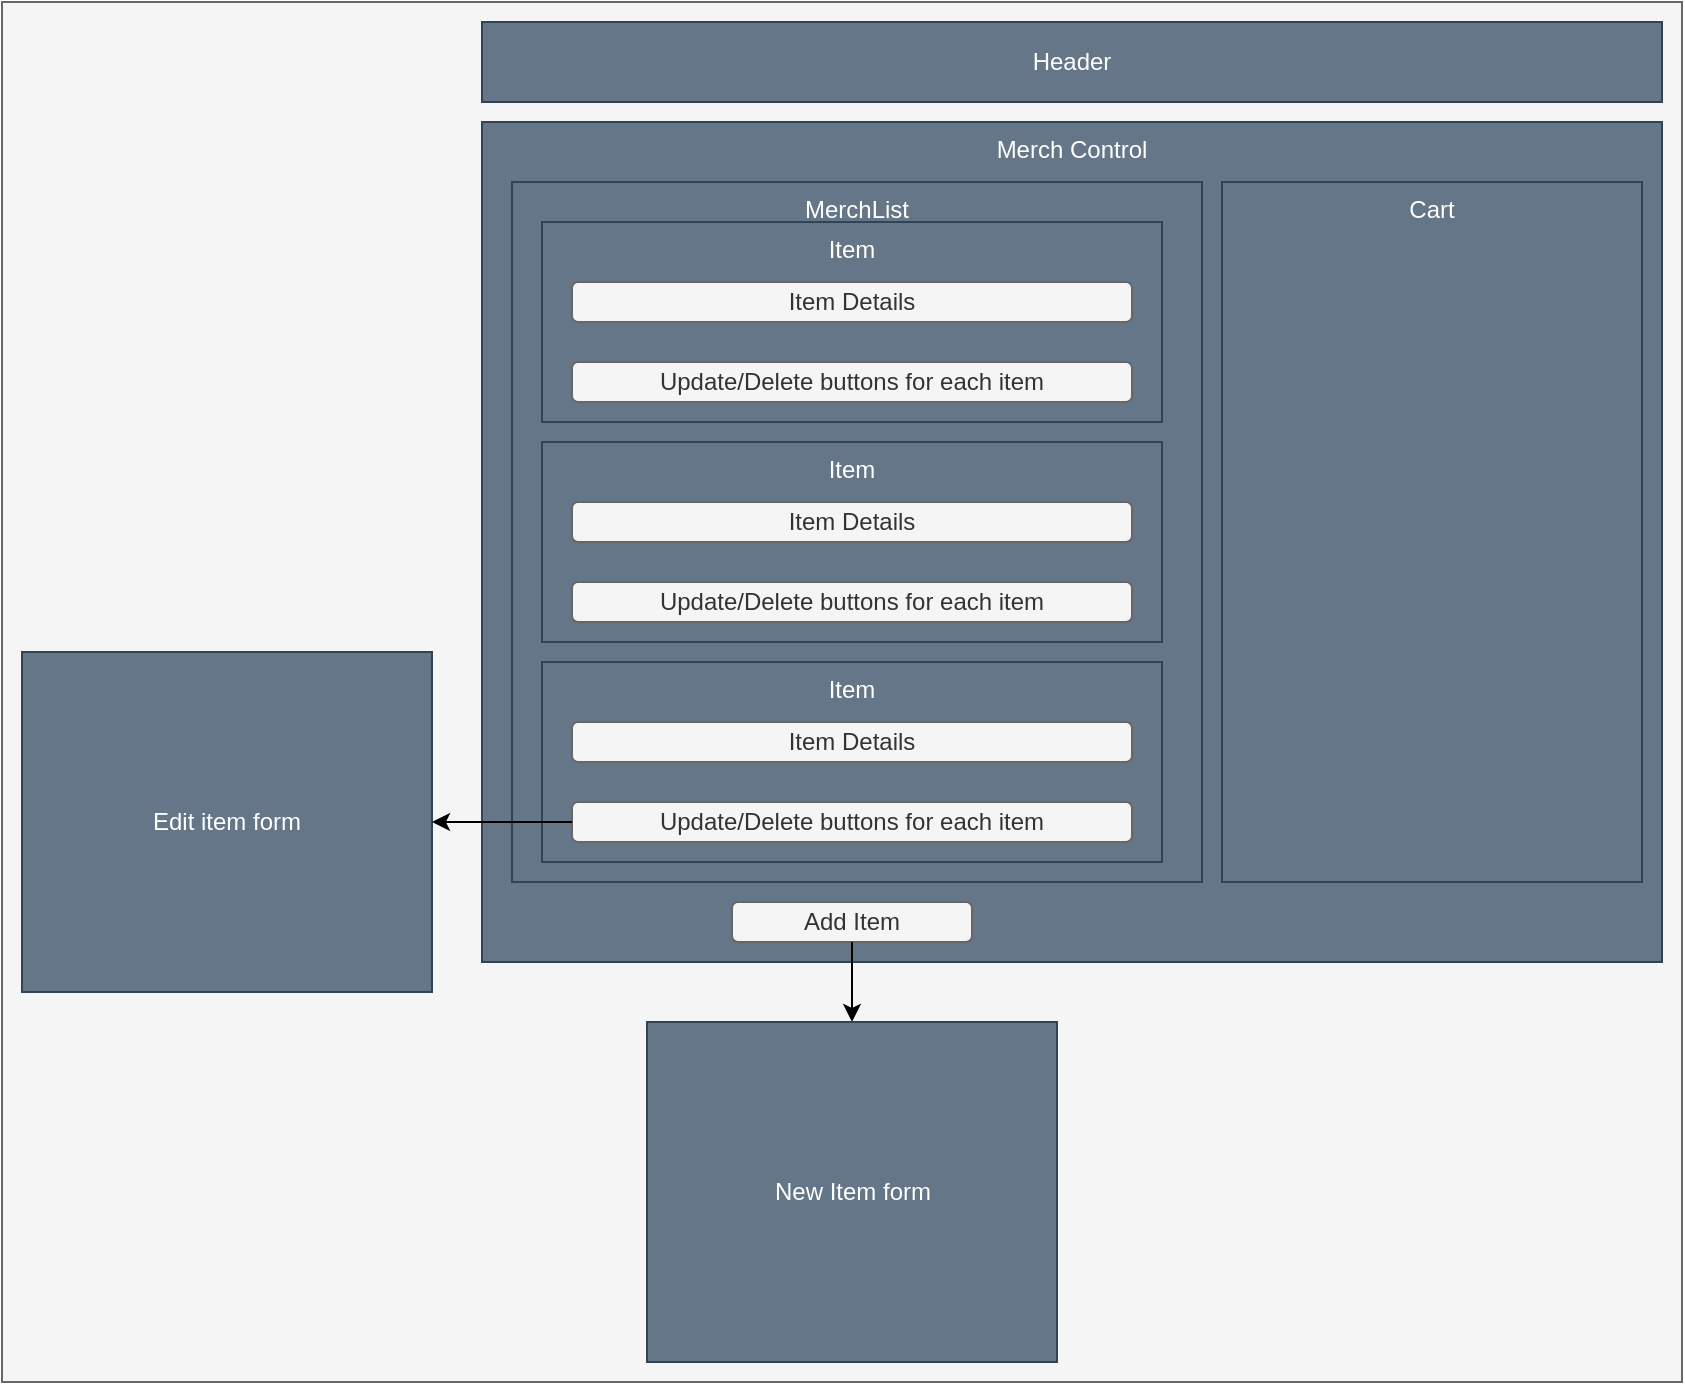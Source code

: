 <mxfile>
    <diagram id="8GY0JJ6lYnh75jCdiSrQ" name="Page-1">
        <mxGraphModel dx="1670" dy="440" grid="1" gridSize="10" guides="1" tooltips="1" connect="1" arrows="1" fold="1" page="1" pageScale="1" pageWidth="850" pageHeight="1100" math="0" shadow="0">
            <root>
                <mxCell id="0"/>
                <mxCell id="1" parent="0"/>
                <mxCell id="2" value="" style="rounded=0;whiteSpace=wrap;html=1;fillColor=#f5f5f5;strokeColor=#666666;fontColor=#333333;" parent="1" vertex="1">
                    <mxGeometry x="-140" y="50" width="840" height="690" as="geometry"/>
                </mxCell>
                <mxCell id="4" value="Merch Control" style="rounded=0;whiteSpace=wrap;html=1;fillColor=#647687;strokeColor=#314354;fontColor=#ffffff;horizontal=1;verticalAlign=top;" parent="1" vertex="1">
                    <mxGeometry x="100" y="110" width="590" height="420" as="geometry"/>
                </mxCell>
                <mxCell id="3" value="Header" style="rounded=0;whiteSpace=wrap;html=1;fillColor=#647687;strokeColor=#314354;fontColor=#ffffff;" parent="1" vertex="1">
                    <mxGeometry x="100" y="60" width="590" height="40" as="geometry"/>
                </mxCell>
                <mxCell id="Gqr7CwR1k1SWUV-VYypd-4" value="MerchList" style="whiteSpace=wrap;html=1;rounded=0;fontColor=#ffffff;strokeColor=#314354;fillColor=#647687;verticalAlign=top;" parent="1" vertex="1">
                    <mxGeometry x="115" y="140" width="345" height="350" as="geometry"/>
                </mxCell>
                <mxCell id="Tao-QJFWcb7m0B3lwmEy-11" value="" style="group" parent="1" vertex="1" connectable="0">
                    <mxGeometry x="130" y="160" width="310" height="100" as="geometry"/>
                </mxCell>
                <mxCell id="Tao-QJFWcb7m0B3lwmEy-7" value="Item" style="rounded=0;whiteSpace=wrap;html=1;fillColor=#647687;strokeColor=#314354;verticalAlign=top;fontColor=#ffffff;" parent="Tao-QJFWcb7m0B3lwmEy-11" vertex="1">
                    <mxGeometry width="310" height="100" as="geometry"/>
                </mxCell>
                <mxCell id="Tao-QJFWcb7m0B3lwmEy-4" value="Update/Delete buttons for each item" style="rounded=1;whiteSpace=wrap;html=1;fillColor=#f5f5f5;strokeColor=#666666;fontColor=#333333;" parent="Tao-QJFWcb7m0B3lwmEy-11" vertex="1">
                    <mxGeometry x="15" y="70" width="280" height="20" as="geometry"/>
                </mxCell>
                <mxCell id="Tao-QJFWcb7m0B3lwmEy-5" value="Item Details" style="rounded=1;whiteSpace=wrap;html=1;fillColor=#f5f5f5;strokeColor=#666666;fontColor=#333333;" parent="Tao-QJFWcb7m0B3lwmEy-11" vertex="1">
                    <mxGeometry x="15" y="30" width="280" height="20" as="geometry"/>
                </mxCell>
                <mxCell id="Tao-QJFWcb7m0B3lwmEy-12" value="" style="group" parent="1" vertex="1" connectable="0">
                    <mxGeometry x="130" y="270" width="310" height="100" as="geometry"/>
                </mxCell>
                <mxCell id="Tao-QJFWcb7m0B3lwmEy-13" value="Item" style="rounded=0;whiteSpace=wrap;html=1;fillColor=#647687;strokeColor=#314354;verticalAlign=top;fontColor=#ffffff;" parent="Tao-QJFWcb7m0B3lwmEy-12" vertex="1">
                    <mxGeometry width="310" height="100" as="geometry"/>
                </mxCell>
                <mxCell id="Tao-QJFWcb7m0B3lwmEy-14" value="Update/Delete buttons for each item" style="rounded=1;whiteSpace=wrap;html=1;fillColor=#f5f5f5;strokeColor=#666666;fontColor=#333333;" parent="Tao-QJFWcb7m0B3lwmEy-12" vertex="1">
                    <mxGeometry x="15" y="70" width="280" height="20" as="geometry"/>
                </mxCell>
                <mxCell id="Tao-QJFWcb7m0B3lwmEy-15" value="Item Details" style="rounded=1;whiteSpace=wrap;html=1;fillColor=#f5f5f5;strokeColor=#666666;fontColor=#333333;" parent="Tao-QJFWcb7m0B3lwmEy-12" vertex="1">
                    <mxGeometry x="15" y="30" width="280" height="20" as="geometry"/>
                </mxCell>
                <mxCell id="Tao-QJFWcb7m0B3lwmEy-16" value="" style="group" parent="1" vertex="1" connectable="0">
                    <mxGeometry x="130" y="380" width="310" height="100" as="geometry"/>
                </mxCell>
                <mxCell id="Tao-QJFWcb7m0B3lwmEy-17" value="Item" style="rounded=0;whiteSpace=wrap;html=1;fillColor=#647687;strokeColor=#314354;verticalAlign=top;fontColor=#ffffff;" parent="Tao-QJFWcb7m0B3lwmEy-16" vertex="1">
                    <mxGeometry width="310" height="100" as="geometry"/>
                </mxCell>
                <mxCell id="Tao-QJFWcb7m0B3lwmEy-18" value="Update/Delete buttons for each item" style="rounded=1;whiteSpace=wrap;html=1;fillColor=#f5f5f5;strokeColor=#666666;fontColor=#333333;" parent="Tao-QJFWcb7m0B3lwmEy-16" vertex="1">
                    <mxGeometry x="15" y="70" width="280" height="20" as="geometry"/>
                </mxCell>
                <mxCell id="Tao-QJFWcb7m0B3lwmEy-19" value="Item Details" style="rounded=1;whiteSpace=wrap;html=1;fillColor=#f5f5f5;strokeColor=#666666;fontColor=#333333;" parent="Tao-QJFWcb7m0B3lwmEy-16" vertex="1">
                    <mxGeometry x="15" y="30" width="280" height="20" as="geometry"/>
                </mxCell>
                <mxCell id="Tao-QJFWcb7m0B3lwmEy-20" value="Cart" style="rounded=0;whiteSpace=wrap;html=1;verticalAlign=top;fillColor=#647687;strokeColor=#314354;fontColor=#ffffff;" parent="1" vertex="1">
                    <mxGeometry x="470" y="140" width="210" height="350" as="geometry"/>
                </mxCell>
                <mxCell id="5" value="Add Item" style="rounded=1;whiteSpace=wrap;html=1;fillColor=#f5f5f5;strokeColor=#666666;fontColor=#333333;" vertex="1" parent="1">
                    <mxGeometry x="225" y="500" width="120" height="20" as="geometry"/>
                </mxCell>
                <mxCell id="8" value="" style="edgeStyle=none;html=1;entryX=0.5;entryY=0;entryDx=0;entryDy=0;strokeColor=#000000;" edge="1" parent="1" source="5" target="6">
                    <mxGeometry relative="1" as="geometry">
                        <mxPoint x="460" y="770" as="sourcePoint"/>
                    </mxGeometry>
                </mxCell>
                <mxCell id="6" value="New Item form" style="rounded=0;whiteSpace=wrap;html=1;fillColor=#647687;strokeColor=#314354;fontColor=#ffffff;" vertex="1" parent="1">
                    <mxGeometry x="182.5" y="560" width="205" height="170" as="geometry"/>
                </mxCell>
                <mxCell id="7" value="Edit item form" style="rounded=0;whiteSpace=wrap;html=1;fillColor=#647687;strokeColor=#314354;fontColor=#ffffff;" vertex="1" parent="1">
                    <mxGeometry x="-130" y="375" width="205" height="170" as="geometry"/>
                </mxCell>
                <mxCell id="9" value="" style="edgeStyle=none;html=1;strokeColor=#000000;" edge="1" parent="1" source="Tao-QJFWcb7m0B3lwmEy-18" target="7">
                    <mxGeometry relative="1" as="geometry"/>
                </mxCell>
            </root>
        </mxGraphModel>
    </diagram>
</mxfile>